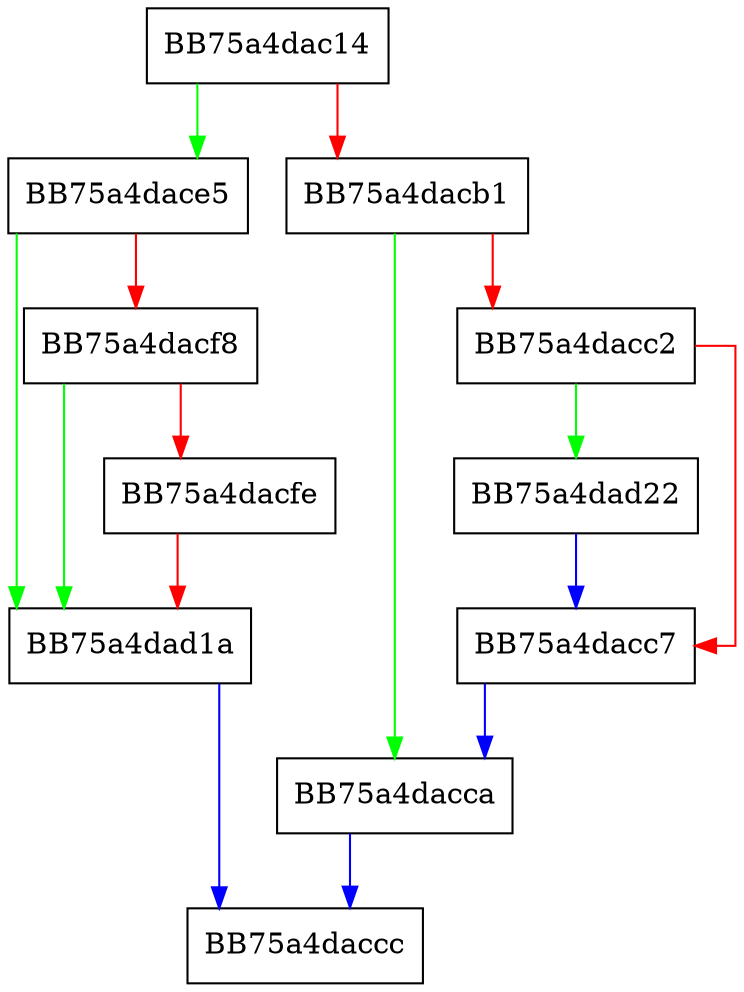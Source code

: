 digraph NtOpenFileWrapper {
  node [shape="box"];
  graph [splines=ortho];
  BB75a4dac14 -> BB75a4dace5 [color="green"];
  BB75a4dac14 -> BB75a4dacb1 [color="red"];
  BB75a4dacb1 -> BB75a4dacca [color="green"];
  BB75a4dacb1 -> BB75a4dacc2 [color="red"];
  BB75a4dacc2 -> BB75a4dad22 [color="green"];
  BB75a4dacc2 -> BB75a4dacc7 [color="red"];
  BB75a4dacc7 -> BB75a4dacca [color="blue"];
  BB75a4dacca -> BB75a4daccc [color="blue"];
  BB75a4dace5 -> BB75a4dad1a [color="green"];
  BB75a4dace5 -> BB75a4dacf8 [color="red"];
  BB75a4dacf8 -> BB75a4dad1a [color="green"];
  BB75a4dacf8 -> BB75a4dacfe [color="red"];
  BB75a4dacfe -> BB75a4dad1a [color="red"];
  BB75a4dad1a -> BB75a4daccc [color="blue"];
  BB75a4dad22 -> BB75a4dacc7 [color="blue"];
}